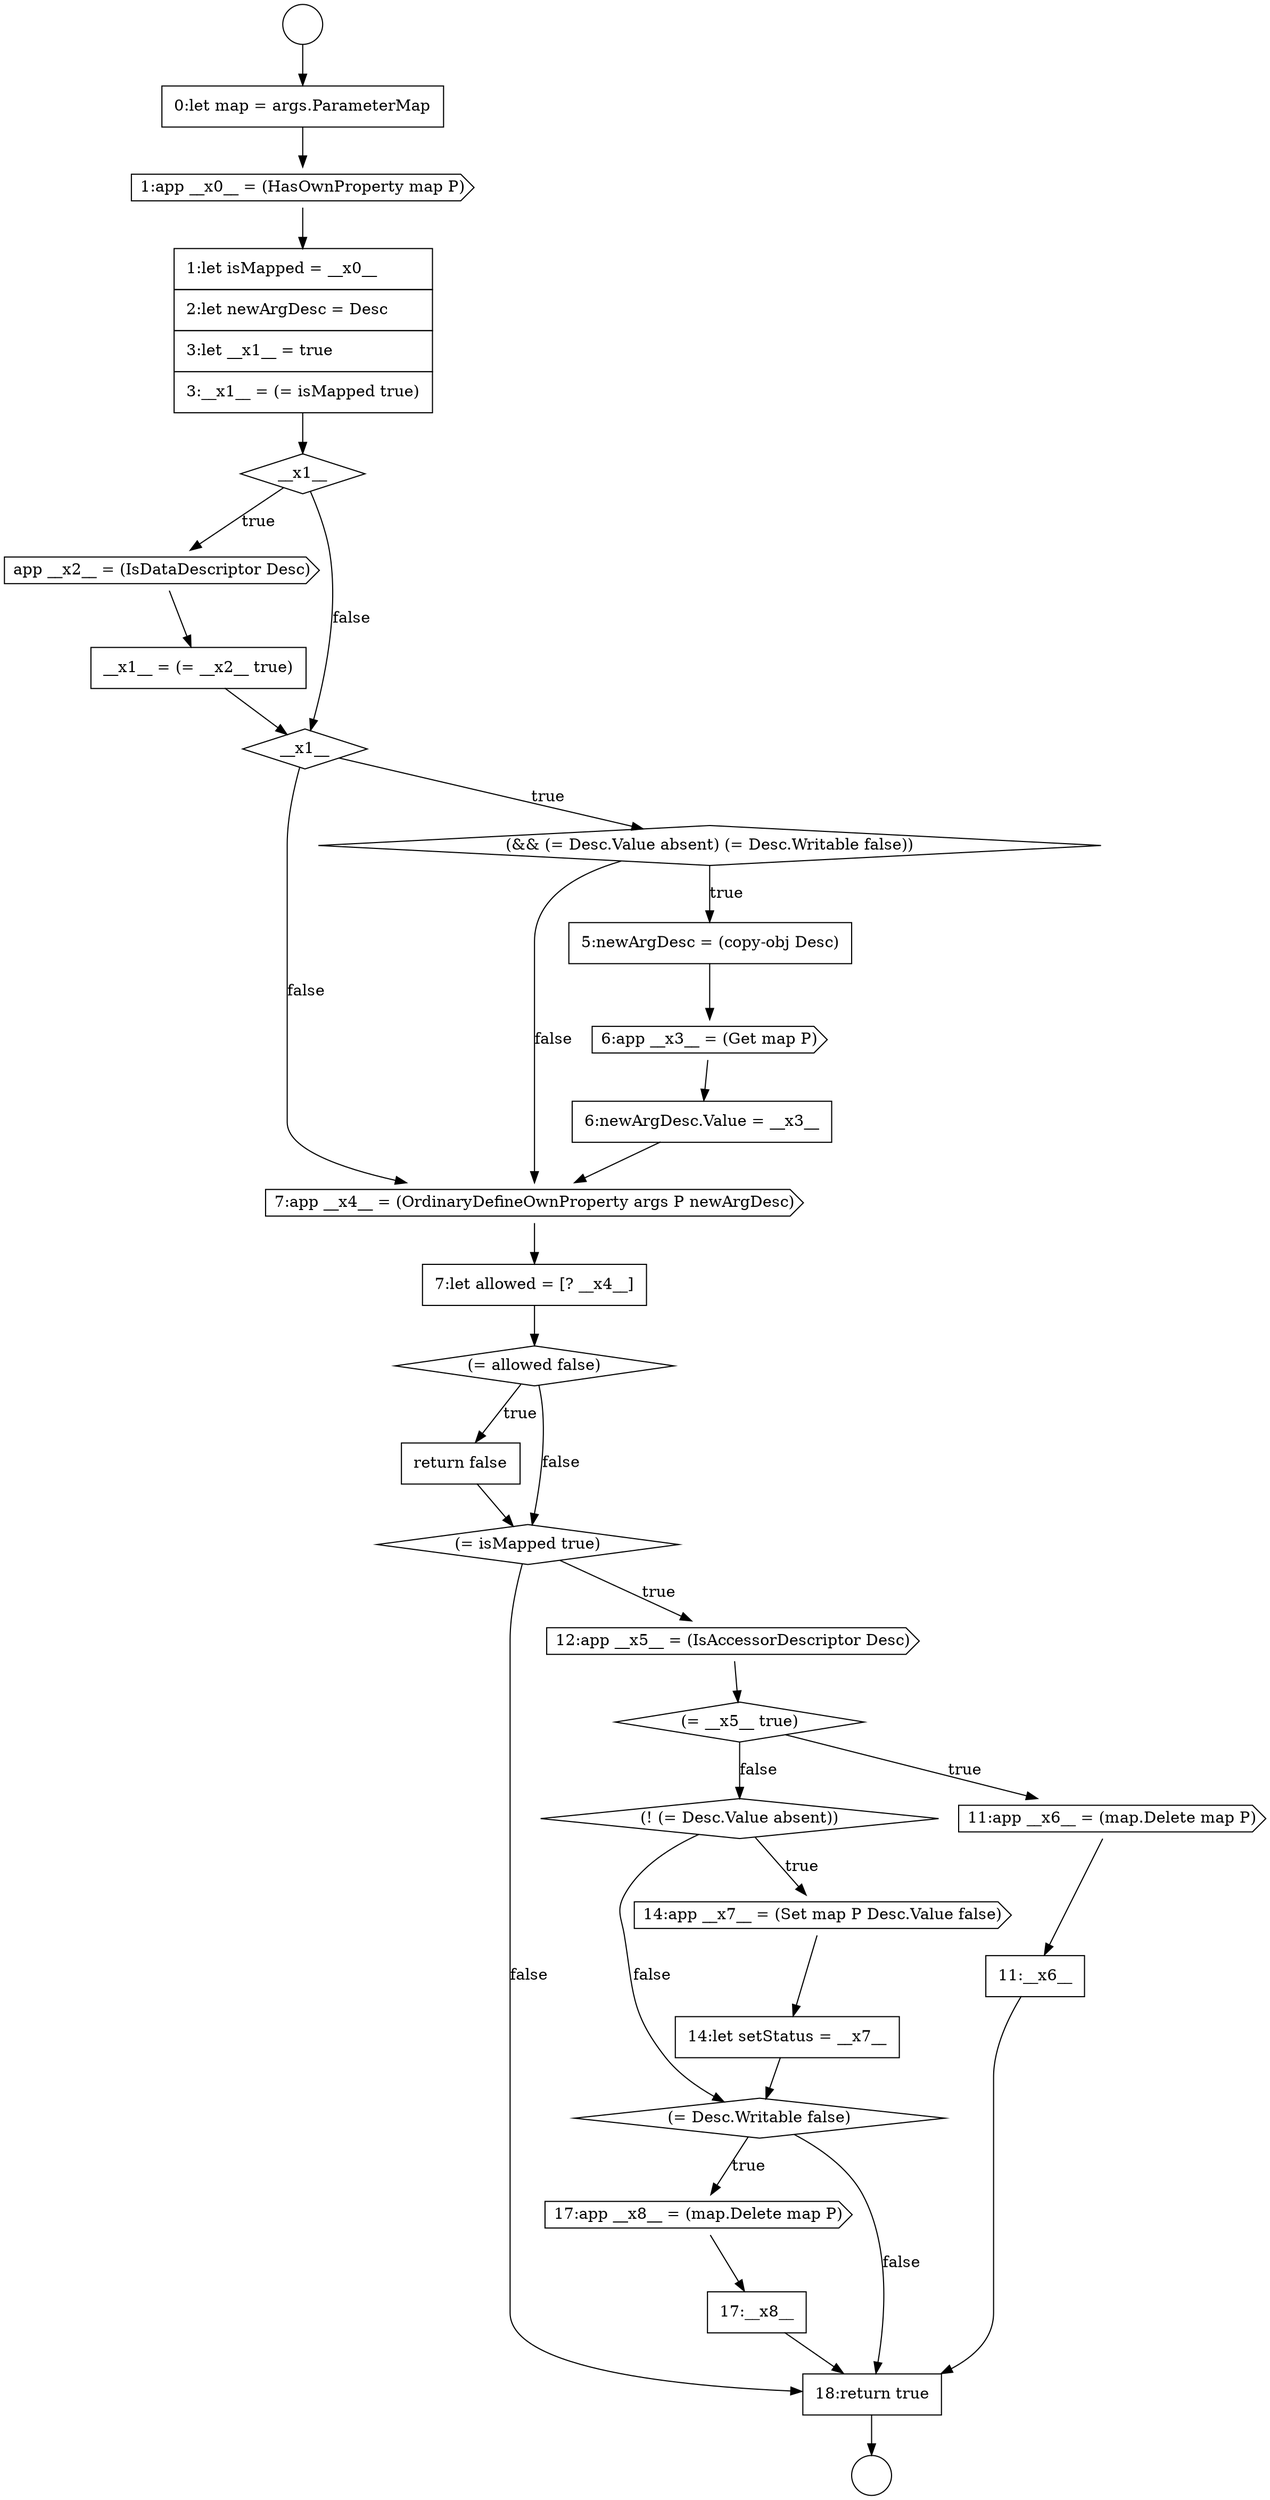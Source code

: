 digraph {
  node2776 [shape=none, margin=0, label=<<font color="black">
    <table border="0" cellborder="1" cellspacing="0" cellpadding="10">
      <tr><td align="left">7:let allowed = [? __x4__]</td></tr>
    </table>
  </font>> color="black" fillcolor="white" style=filled]
  node2763 [shape=circle label=" " color="black" fillcolor="white" style=filled]
  node2767 [shape=diamond, label=<<font color="black">__x1__</font>> color="black" fillcolor="white" style=filled]
  node2769 [shape=none, margin=0, label=<<font color="black">
    <table border="0" cellborder="1" cellspacing="0" cellpadding="10">
      <tr><td align="left">__x1__ = (= __x2__ true)</td></tr>
    </table>
  </font>> color="black" fillcolor="white" style=filled]
  node2781 [shape=diamond, label=<<font color="black">(= __x5__ true)</font>> color="black" fillcolor="white" style=filled]
  node2766 [shape=none, margin=0, label=<<font color="black">
    <table border="0" cellborder="1" cellspacing="0" cellpadding="10">
      <tr><td align="left">1:let isMapped = __x0__</td></tr>
      <tr><td align="left">2:let newArgDesc = Desc</td></tr>
      <tr><td align="left">3:let __x1__ = true</td></tr>
      <tr><td align="left">3:__x1__ = (= isMapped true)</td></tr>
    </table>
  </font>> color="black" fillcolor="white" style=filled]
  node2788 [shape=cds, label=<<font color="black">17:app __x8__ = (map.Delete map P)</font>> color="black" fillcolor="white" style=filled]
  node2789 [shape=none, margin=0, label=<<font color="black">
    <table border="0" cellborder="1" cellspacing="0" cellpadding="10">
      <tr><td align="left">17:__x8__</td></tr>
    </table>
  </font>> color="black" fillcolor="white" style=filled]
  node2774 [shape=none, margin=0, label=<<font color="black">
    <table border="0" cellborder="1" cellspacing="0" cellpadding="10">
      <tr><td align="left">6:newArgDesc.Value = __x3__</td></tr>
    </table>
  </font>> color="black" fillcolor="white" style=filled]
  node2784 [shape=diamond, label=<<font color="black">(! (= Desc.Value absent))</font>> color="black" fillcolor="white" style=filled]
  node2775 [shape=cds, label=<<font color="black">7:app __x4__ = (OrdinaryDefineOwnProperty args P newArgDesc)</font>> color="black" fillcolor="white" style=filled]
  node2764 [shape=none, margin=0, label=<<font color="black">
    <table border="0" cellborder="1" cellspacing="0" cellpadding="10">
      <tr><td align="left">0:let map = args.ParameterMap</td></tr>
    </table>
  </font>> color="black" fillcolor="white" style=filled]
  node2768 [shape=cds, label=<<font color="black">app __x2__ = (IsDataDescriptor Desc)</font>> color="black" fillcolor="white" style=filled]
  node2783 [shape=none, margin=0, label=<<font color="black">
    <table border="0" cellborder="1" cellspacing="0" cellpadding="10">
      <tr><td align="left">11:__x6__</td></tr>
    </table>
  </font>> color="black" fillcolor="white" style=filled]
  node2771 [shape=diamond, label=<<font color="black">(&amp;&amp; (= Desc.Value absent) (= Desc.Writable false))</font>> color="black" fillcolor="white" style=filled]
  node2778 [shape=none, margin=0, label=<<font color="black">
    <table border="0" cellborder="1" cellspacing="0" cellpadding="10">
      <tr><td align="left">return false</td></tr>
    </table>
  </font>> color="black" fillcolor="white" style=filled]
  node2787 [shape=diamond, label=<<font color="black">(= Desc.Writable false)</font>> color="black" fillcolor="white" style=filled]
  node2782 [shape=cds, label=<<font color="black">11:app __x6__ = (map.Delete map P)</font>> color="black" fillcolor="white" style=filled]
  node2777 [shape=diamond, label=<<font color="black">(= allowed false)</font>> color="black" fillcolor="white" style=filled]
  node2772 [shape=none, margin=0, label=<<font color="black">
    <table border="0" cellborder="1" cellspacing="0" cellpadding="10">
      <tr><td align="left">5:newArgDesc = (copy-obj Desc)</td></tr>
    </table>
  </font>> color="black" fillcolor="white" style=filled]
  node2762 [shape=circle label=" " color="black" fillcolor="white" style=filled]
  node2790 [shape=none, margin=0, label=<<font color="black">
    <table border="0" cellborder="1" cellspacing="0" cellpadding="10">
      <tr><td align="left">18:return true</td></tr>
    </table>
  </font>> color="black" fillcolor="white" style=filled]
  node2773 [shape=cds, label=<<font color="black">6:app __x3__ = (Get map P)</font>> color="black" fillcolor="white" style=filled]
  node2780 [shape=cds, label=<<font color="black">12:app __x5__ = (IsAccessorDescriptor Desc)</font>> color="black" fillcolor="white" style=filled]
  node2785 [shape=cds, label=<<font color="black">14:app __x7__ = (Set map P Desc.Value false)</font>> color="black" fillcolor="white" style=filled]
  node2770 [shape=diamond, label=<<font color="black">__x1__</font>> color="black" fillcolor="white" style=filled]
  node2765 [shape=cds, label=<<font color="black">1:app __x0__ = (HasOwnProperty map P)</font>> color="black" fillcolor="white" style=filled]
  node2786 [shape=none, margin=0, label=<<font color="black">
    <table border="0" cellborder="1" cellspacing="0" cellpadding="10">
      <tr><td align="left">14:let setStatus = __x7__</td></tr>
    </table>
  </font>> color="black" fillcolor="white" style=filled]
  node2779 [shape=diamond, label=<<font color="black">(= isMapped true)</font>> color="black" fillcolor="white" style=filled]
  node2762 -> node2764 [ color="black"]
  node2768 -> node2769 [ color="black"]
  node2774 -> node2775 [ color="black"]
  node2776 -> node2777 [ color="black"]
  node2788 -> node2789 [ color="black"]
  node2787 -> node2788 [label=<<font color="black">true</font>> color="black"]
  node2787 -> node2790 [label=<<font color="black">false</font>> color="black"]
  node2765 -> node2766 [ color="black"]
  node2786 -> node2787 [ color="black"]
  node2771 -> node2772 [label=<<font color="black">true</font>> color="black"]
  node2771 -> node2775 [label=<<font color="black">false</font>> color="black"]
  node2773 -> node2774 [ color="black"]
  node2780 -> node2781 [ color="black"]
  node2784 -> node2785 [label=<<font color="black">true</font>> color="black"]
  node2784 -> node2787 [label=<<font color="black">false</font>> color="black"]
  node2764 -> node2765 [ color="black"]
  node2790 -> node2763 [ color="black"]
  node2766 -> node2767 [ color="black"]
  node2777 -> node2778 [label=<<font color="black">true</font>> color="black"]
  node2777 -> node2779 [label=<<font color="black">false</font>> color="black"]
  node2778 -> node2779 [ color="black"]
  node2781 -> node2782 [label=<<font color="black">true</font>> color="black"]
  node2781 -> node2784 [label=<<font color="black">false</font>> color="black"]
  node2789 -> node2790 [ color="black"]
  node2767 -> node2768 [label=<<font color="black">true</font>> color="black"]
  node2767 -> node2770 [label=<<font color="black">false</font>> color="black"]
  node2779 -> node2780 [label=<<font color="black">true</font>> color="black"]
  node2779 -> node2790 [label=<<font color="black">false</font>> color="black"]
  node2775 -> node2776 [ color="black"]
  node2783 -> node2790 [ color="black"]
  node2785 -> node2786 [ color="black"]
  node2772 -> node2773 [ color="black"]
  node2770 -> node2771 [label=<<font color="black">true</font>> color="black"]
  node2770 -> node2775 [label=<<font color="black">false</font>> color="black"]
  node2782 -> node2783 [ color="black"]
  node2769 -> node2770 [ color="black"]
}
